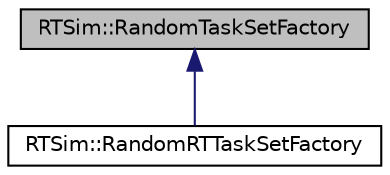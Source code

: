 digraph "RTSim::RandomTaskSetFactory"
{
  edge [fontname="Helvetica",fontsize="10",labelfontname="Helvetica",labelfontsize="10"];
  node [fontname="Helvetica",fontsize="10",shape=record];
  Node1 [label="RTSim::RandomTaskSetFactory",height=0.2,width=0.4,color="black", fillcolor="grey75", style="filled", fontcolor="black"];
  Node1 -> Node2 [dir="back",color="midnightblue",fontsize="10",style="solid",fontname="Helvetica"];
  Node2 [label="RTSim::RandomRTTaskSetFactory",height=0.2,width=0.4,color="black", fillcolor="white", style="filled",URL="$d6/da9/classRTSim_1_1RandomRTTaskSetFactory.html"];
}

